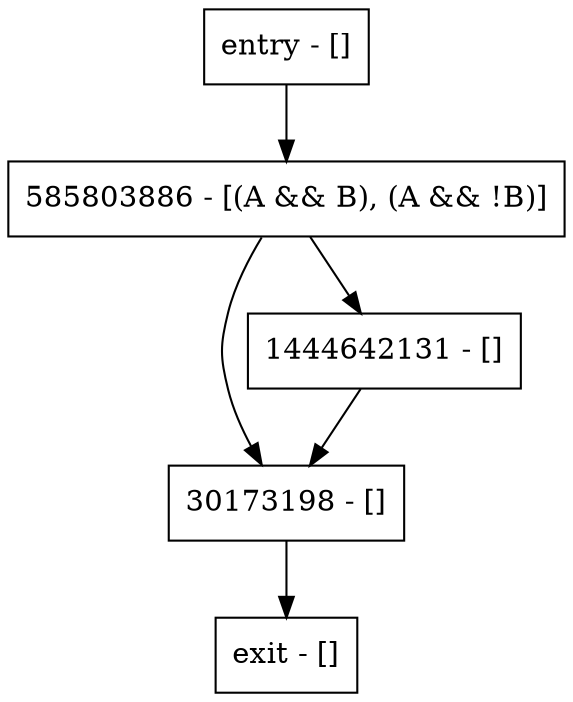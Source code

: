 digraph bar {
node [shape=record];
entry [label="entry - []"];
exit [label="exit - []"];
30173198 [label="30173198 - []"];
1444642131 [label="1444642131 - []"];
585803886 [label="585803886 - [(A && B), (A && !B)]"];
entry;
exit;
entry -> 585803886;
30173198 -> exit;
1444642131 -> 30173198;
585803886 -> 30173198;
585803886 -> 1444642131;
}
